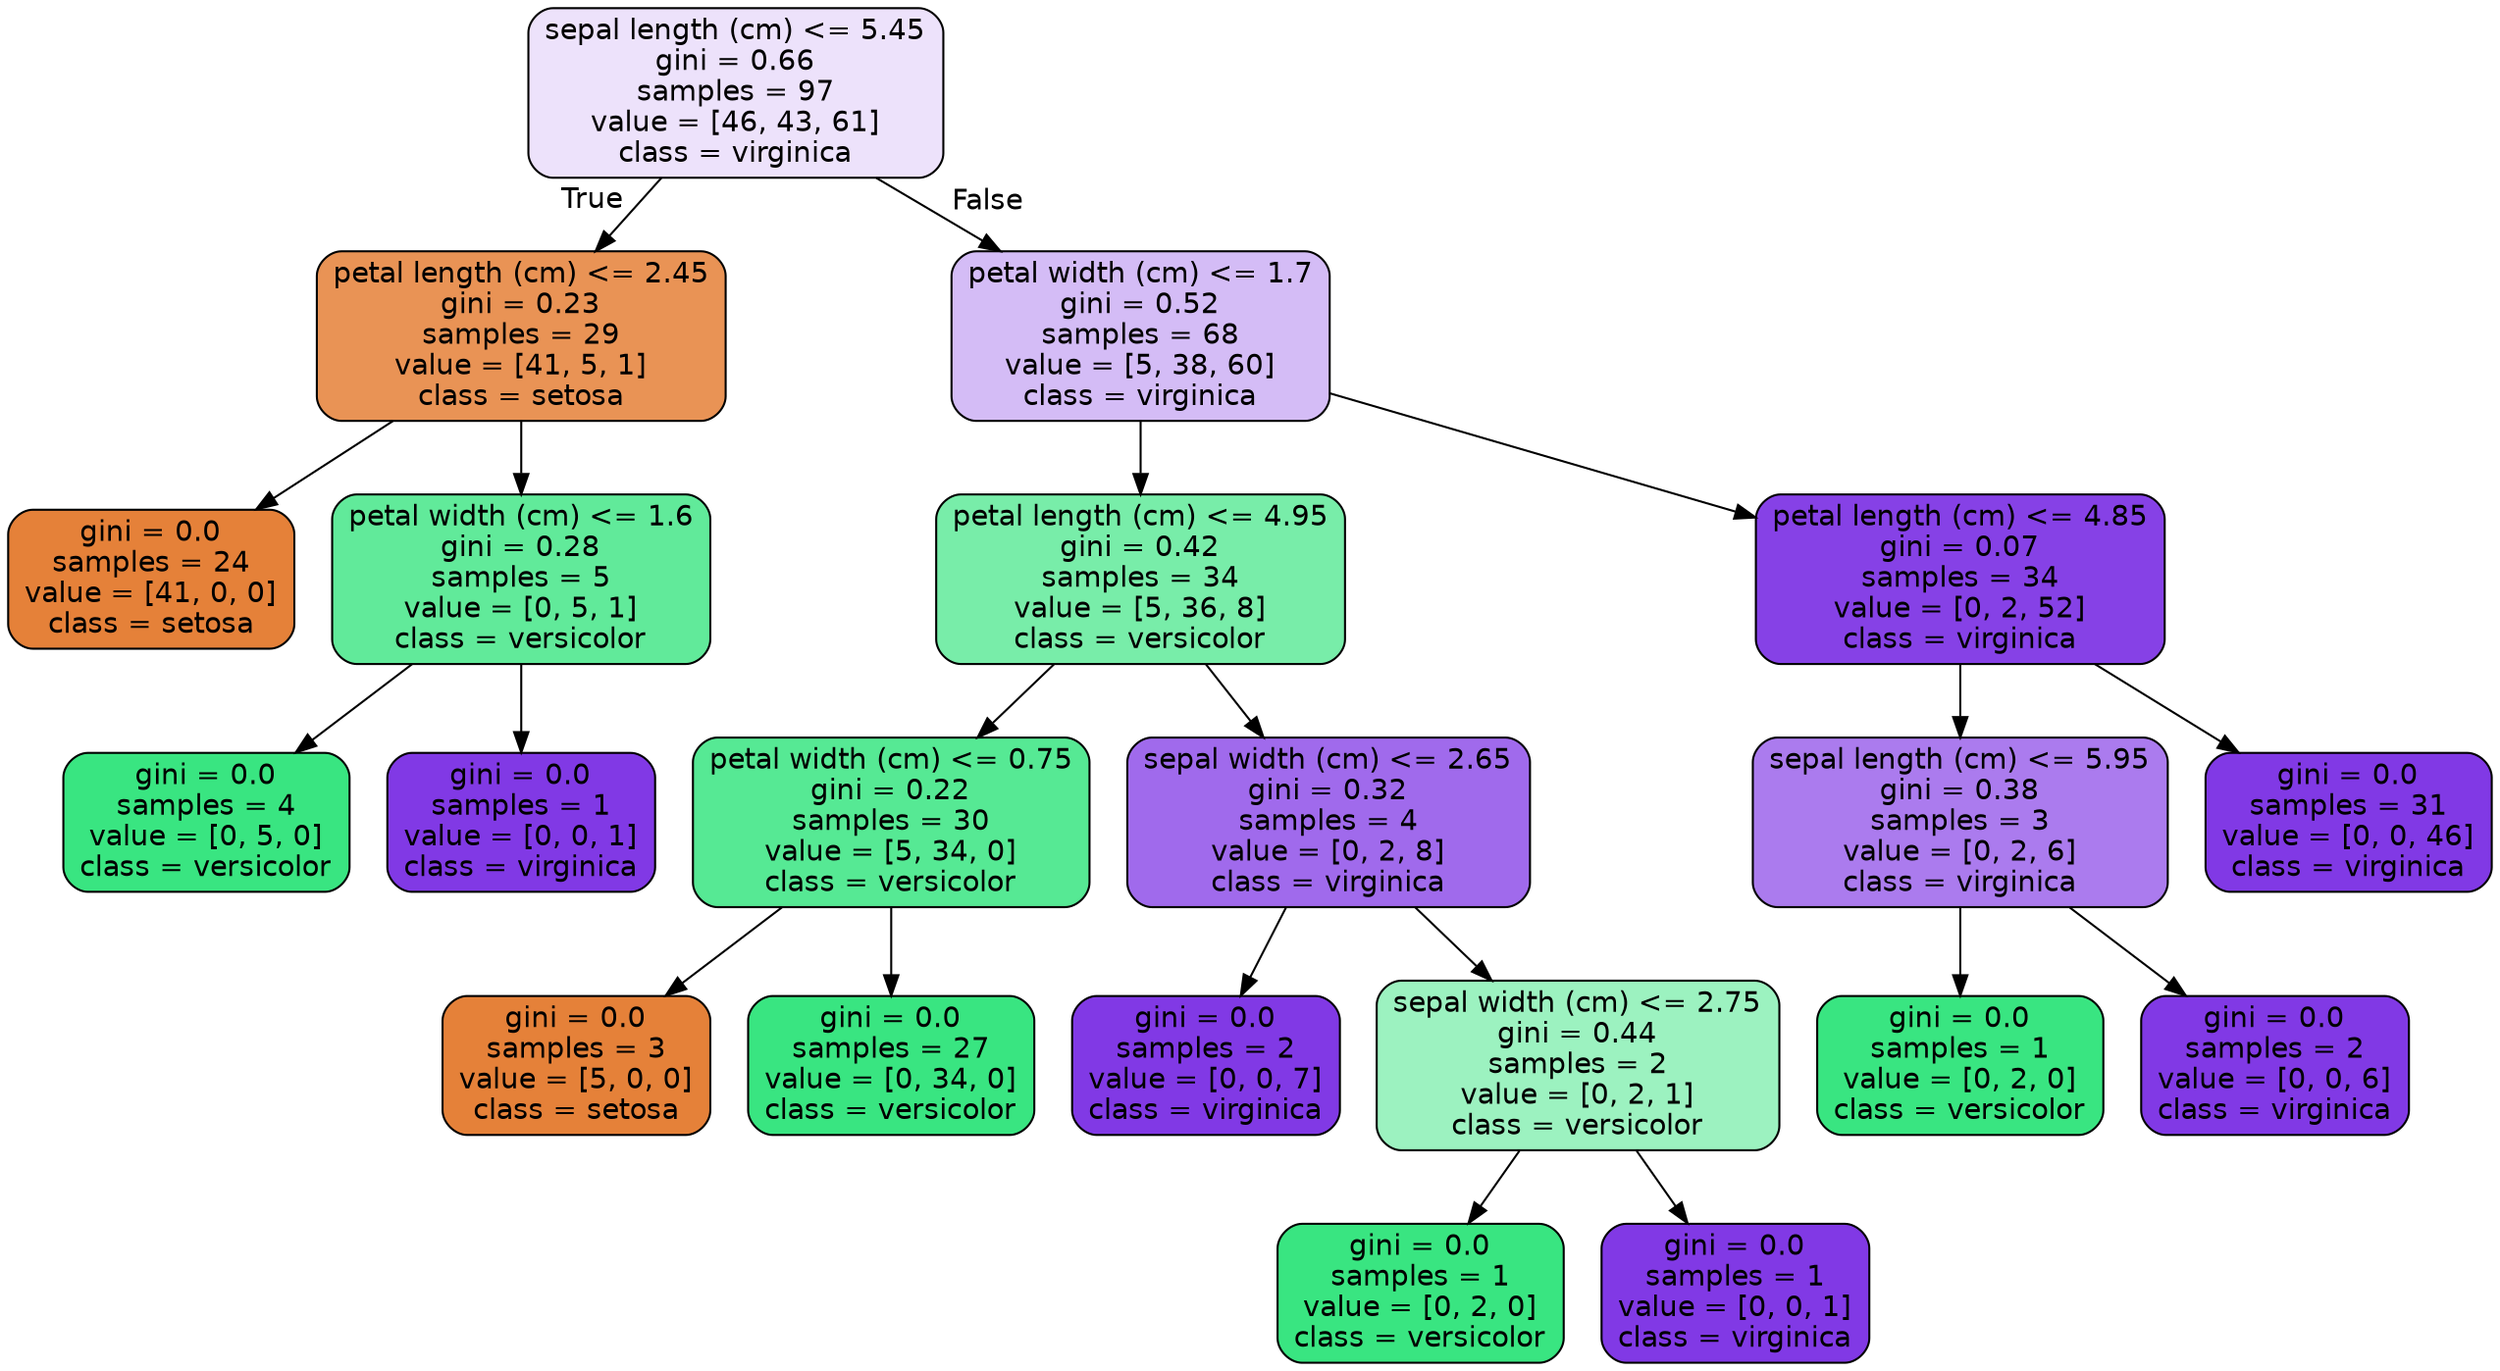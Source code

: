 digraph Tree {
node [shape=box, style="filled, rounded", color="black", fontname=helvetica] ;
edge [fontname=helvetica] ;
0 [label="sepal length (cm) <= 5.45\ngini = 0.66\nsamples = 97\nvalue = [46, 43, 61]\nclass = virginica", fillcolor="#ede2fb"] ;
1 [label="petal length (cm) <= 2.45\ngini = 0.23\nsamples = 29\nvalue = [41, 5, 1]\nclass = setosa", fillcolor="#e99355"] ;
0 -> 1 [labeldistance=2.5, labelangle=45, headlabel="True"] ;
2 [label="gini = 0.0\nsamples = 24\nvalue = [41, 0, 0]\nclass = setosa", fillcolor="#e58139"] ;
1 -> 2 ;
3 [label="petal width (cm) <= 1.6\ngini = 0.28\nsamples = 5\nvalue = [0, 5, 1]\nclass = versicolor", fillcolor="#61ea9a"] ;
1 -> 3 ;
4 [label="gini = 0.0\nsamples = 4\nvalue = [0, 5, 0]\nclass = versicolor", fillcolor="#39e581"] ;
3 -> 4 ;
5 [label="gini = 0.0\nsamples = 1\nvalue = [0, 0, 1]\nclass = virginica", fillcolor="#8139e5"] ;
3 -> 5 ;
6 [label="petal width (cm) <= 1.7\ngini = 0.52\nsamples = 68\nvalue = [5, 38, 60]\nclass = virginica", fillcolor="#d4bcf6"] ;
0 -> 6 [labeldistance=2.5, labelangle=-45, headlabel="False"] ;
7 [label="petal length (cm) <= 4.95\ngini = 0.42\nsamples = 34\nvalue = [5, 36, 8]\nclass = versicolor", fillcolor="#78eda9"] ;
6 -> 7 ;
8 [label="petal width (cm) <= 0.75\ngini = 0.22\nsamples = 30\nvalue = [5, 34, 0]\nclass = versicolor", fillcolor="#56e994"] ;
7 -> 8 ;
9 [label="gini = 0.0\nsamples = 3\nvalue = [5, 0, 0]\nclass = setosa", fillcolor="#e58139"] ;
8 -> 9 ;
10 [label="gini = 0.0\nsamples = 27\nvalue = [0, 34, 0]\nclass = versicolor", fillcolor="#39e581"] ;
8 -> 10 ;
11 [label="sepal width (cm) <= 2.65\ngini = 0.32\nsamples = 4\nvalue = [0, 2, 8]\nclass = virginica", fillcolor="#a06aec"] ;
7 -> 11 ;
12 [label="gini = 0.0\nsamples = 2\nvalue = [0, 0, 7]\nclass = virginica", fillcolor="#8139e5"] ;
11 -> 12 ;
13 [label="sepal width (cm) <= 2.75\ngini = 0.44\nsamples = 2\nvalue = [0, 2, 1]\nclass = versicolor", fillcolor="#9cf2c0"] ;
11 -> 13 ;
14 [label="gini = 0.0\nsamples = 1\nvalue = [0, 2, 0]\nclass = versicolor", fillcolor="#39e581"] ;
13 -> 14 ;
15 [label="gini = 0.0\nsamples = 1\nvalue = [0, 0, 1]\nclass = virginica", fillcolor="#8139e5"] ;
13 -> 15 ;
16 [label="petal length (cm) <= 4.85\ngini = 0.07\nsamples = 34\nvalue = [0, 2, 52]\nclass = virginica", fillcolor="#8641e6"] ;
6 -> 16 ;
17 [label="sepal length (cm) <= 5.95\ngini = 0.38\nsamples = 3\nvalue = [0, 2, 6]\nclass = virginica", fillcolor="#ab7bee"] ;
16 -> 17 ;
18 [label="gini = 0.0\nsamples = 1\nvalue = [0, 2, 0]\nclass = versicolor", fillcolor="#39e581"] ;
17 -> 18 ;
19 [label="gini = 0.0\nsamples = 2\nvalue = [0, 0, 6]\nclass = virginica", fillcolor="#8139e5"] ;
17 -> 19 ;
20 [label="gini = 0.0\nsamples = 31\nvalue = [0, 0, 46]\nclass = virginica", fillcolor="#8139e5"] ;
16 -> 20 ;
}